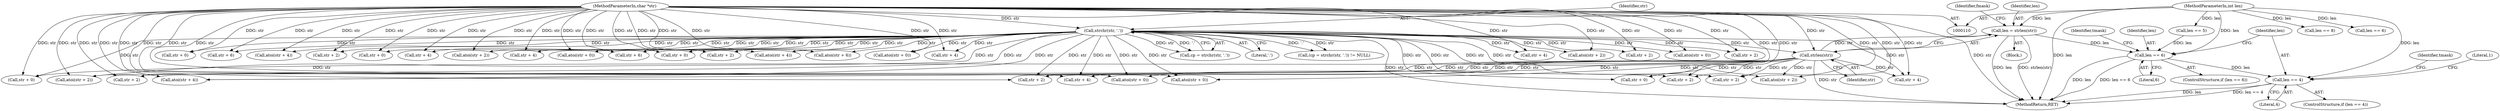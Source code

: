 digraph "0_postgres_4318daecc959886d001a6e79c6ea853e8b1dfb4b_0@API" {
"1000171" [label="(Call,len = strlen(str))"];
"1000173" [label="(Call,strlen(str))"];
"1000124" [label="(Call,strchr(str, '.'))"];
"1000112" [label="(MethodParameterIn,char *str)"];
"1000111" [label="(MethodParameterIn,int len)"];
"1000333" [label="(Call,len == 6)"];
"1000381" [label="(Call,len == 4)"];
"1000365" [label="(Call,str + 2)"];
"1000184" [label="(Call,len == 8)"];
"1000382" [label="(Identifier,len)"];
"1000111" [label="(MethodParameterIn,int len)"];
"1000125" [label="(Identifier,str)"];
"1000244" [label="(Call,atoi(str + 4))"];
"1000359" [label="(Call,atoi(str + 2))"];
"1000302" [label="(Call,str + 2)"];
"1000421" [label="(MethodReturn,RET)"];
"1000315" [label="(Call,atoi(str + 0))"];
"1000232" [label="(Call,len == 6)"];
"1000197" [label="(Call,str + 6)"];
"1000264" [label="(Call,str + 2)"];
"1000332" [label="(ControlStructure,if (len == 6))"];
"1000333" [label="(Call,len == 6)"];
"1000297" [label="(Call,str + 2)"];
"1000196" [label="(Call,atoi(str + 6))"];
"1000225" [label="(Call,str + 0)"];
"1000380" [label="(ControlStructure,if (len == 4))"];
"1000174" [label="(Identifier,str)"];
"1000413" [label="(Call,str + 0)"];
"1000124" [label="(Call,strchr(str, '.'))"];
"1000284" [label="(Call,len == 5)"];
"1000258" [label="(Call,atoi(str + 2))"];
"1000328" [label="(Identifier,fmask)"];
"1000173" [label="(Call,strlen(str))"];
"1000387" [label="(Identifier,tmask)"];
"1000346" [label="(Call,str + 4)"];
"1000398" [label="(Call,atoi(str + 2))"];
"1000211" [label="(Call,str + 4)"];
"1000345" [label="(Call,atoi(str + 4))"];
"1000112" [label="(MethodParameterIn,char *str)"];
"1000272" [label="(Call,atoi(str + 0))"];
"1000216" [label="(Call,str + 4)"];
"1000383" [label="(Literal,4)"];
"1000128" [label="(Block,)"];
"1000224" [label="(Call,atoi(str + 0))"];
"1000172" [label="(Identifier,len)"];
"1000259" [label="(Call,str + 2)"];
"1000335" [label="(Literal,6)"];
"1000339" [label="(Identifier,tmask)"];
"1000210" [label="(Call,atoi(str + 4))"];
"1000273" [label="(Call,str + 0)"];
"1000334" [label="(Identifier,len)"];
"1000360" [label="(Call,str + 2)"];
"1000404" [label="(Call,str + 2)"];
"1000381" [label="(Call,len == 4)"];
"1000245" [label="(Call,str + 4)"];
"1000296" [label="(Call,atoi(str + 2))"];
"1000351" [label="(Call,str + 4)"];
"1000250" [label="(Call,str + 4)"];
"1000171" [label="(Call,len = strlen(str))"];
"1000122" [label="(Call,cp = strchr(str, '.'))"];
"1000202" [label="(Call,str + 6)"];
"1000316" [label="(Call,str + 0)"];
"1000412" [label="(Call,atoi(str + 0))"];
"1000373" [label="(Call,atoi(str + 0))"];
"1000399" [label="(Call,str + 2)"];
"1000126" [label="(Literal,'.')"];
"1000374" [label="(Call,str + 0)"];
"1000121" [label="(Call,(cp = strchr(str, '.')) != NULL)"];
"1000420" [label="(Literal,1)"];
"1000171" -> "1000128"  [label="AST: "];
"1000171" -> "1000173"  [label="CFG: "];
"1000172" -> "1000171"  [label="AST: "];
"1000173" -> "1000171"  [label="AST: "];
"1000328" -> "1000171"  [label="CFG: "];
"1000171" -> "1000421"  [label="DDG: len"];
"1000171" -> "1000421"  [label="DDG: strlen(str)"];
"1000173" -> "1000171"  [label="DDG: str"];
"1000111" -> "1000171"  [label="DDG: len"];
"1000171" -> "1000333"  [label="DDG: len"];
"1000173" -> "1000174"  [label="CFG: "];
"1000174" -> "1000173"  [label="AST: "];
"1000173" -> "1000421"  [label="DDG: str"];
"1000124" -> "1000173"  [label="DDG: str"];
"1000112" -> "1000173"  [label="DDG: str"];
"1000173" -> "1000345"  [label="DDG: str"];
"1000173" -> "1000346"  [label="DDG: str"];
"1000173" -> "1000351"  [label="DDG: str"];
"1000173" -> "1000359"  [label="DDG: str"];
"1000173" -> "1000360"  [label="DDG: str"];
"1000173" -> "1000365"  [label="DDG: str"];
"1000173" -> "1000373"  [label="DDG: str"];
"1000173" -> "1000374"  [label="DDG: str"];
"1000173" -> "1000398"  [label="DDG: str"];
"1000173" -> "1000399"  [label="DDG: str"];
"1000173" -> "1000404"  [label="DDG: str"];
"1000173" -> "1000412"  [label="DDG: str"];
"1000173" -> "1000413"  [label="DDG: str"];
"1000124" -> "1000122"  [label="AST: "];
"1000124" -> "1000126"  [label="CFG: "];
"1000125" -> "1000124"  [label="AST: "];
"1000126" -> "1000124"  [label="AST: "];
"1000122" -> "1000124"  [label="CFG: "];
"1000124" -> "1000421"  [label="DDG: str"];
"1000124" -> "1000121"  [label="DDG: str"];
"1000124" -> "1000121"  [label="DDG: '.'"];
"1000124" -> "1000122"  [label="DDG: str"];
"1000124" -> "1000122"  [label="DDG: '.'"];
"1000112" -> "1000124"  [label="DDG: str"];
"1000124" -> "1000196"  [label="DDG: str"];
"1000124" -> "1000197"  [label="DDG: str"];
"1000124" -> "1000202"  [label="DDG: str"];
"1000124" -> "1000210"  [label="DDG: str"];
"1000124" -> "1000211"  [label="DDG: str"];
"1000124" -> "1000216"  [label="DDG: str"];
"1000124" -> "1000224"  [label="DDG: str"];
"1000124" -> "1000225"  [label="DDG: str"];
"1000124" -> "1000244"  [label="DDG: str"];
"1000124" -> "1000245"  [label="DDG: str"];
"1000124" -> "1000250"  [label="DDG: str"];
"1000124" -> "1000258"  [label="DDG: str"];
"1000124" -> "1000259"  [label="DDG: str"];
"1000124" -> "1000264"  [label="DDG: str"];
"1000124" -> "1000272"  [label="DDG: str"];
"1000124" -> "1000273"  [label="DDG: str"];
"1000124" -> "1000296"  [label="DDG: str"];
"1000124" -> "1000297"  [label="DDG: str"];
"1000124" -> "1000302"  [label="DDG: str"];
"1000124" -> "1000315"  [label="DDG: str"];
"1000124" -> "1000316"  [label="DDG: str"];
"1000124" -> "1000345"  [label="DDG: str"];
"1000124" -> "1000346"  [label="DDG: str"];
"1000124" -> "1000351"  [label="DDG: str"];
"1000124" -> "1000359"  [label="DDG: str"];
"1000124" -> "1000360"  [label="DDG: str"];
"1000124" -> "1000365"  [label="DDG: str"];
"1000124" -> "1000373"  [label="DDG: str"];
"1000124" -> "1000374"  [label="DDG: str"];
"1000124" -> "1000398"  [label="DDG: str"];
"1000124" -> "1000399"  [label="DDG: str"];
"1000124" -> "1000404"  [label="DDG: str"];
"1000124" -> "1000412"  [label="DDG: str"];
"1000124" -> "1000413"  [label="DDG: str"];
"1000112" -> "1000110"  [label="AST: "];
"1000112" -> "1000421"  [label="DDG: str"];
"1000112" -> "1000196"  [label="DDG: str"];
"1000112" -> "1000197"  [label="DDG: str"];
"1000112" -> "1000202"  [label="DDG: str"];
"1000112" -> "1000210"  [label="DDG: str"];
"1000112" -> "1000211"  [label="DDG: str"];
"1000112" -> "1000216"  [label="DDG: str"];
"1000112" -> "1000224"  [label="DDG: str"];
"1000112" -> "1000225"  [label="DDG: str"];
"1000112" -> "1000244"  [label="DDG: str"];
"1000112" -> "1000245"  [label="DDG: str"];
"1000112" -> "1000250"  [label="DDG: str"];
"1000112" -> "1000258"  [label="DDG: str"];
"1000112" -> "1000259"  [label="DDG: str"];
"1000112" -> "1000264"  [label="DDG: str"];
"1000112" -> "1000272"  [label="DDG: str"];
"1000112" -> "1000273"  [label="DDG: str"];
"1000112" -> "1000296"  [label="DDG: str"];
"1000112" -> "1000297"  [label="DDG: str"];
"1000112" -> "1000302"  [label="DDG: str"];
"1000112" -> "1000315"  [label="DDG: str"];
"1000112" -> "1000316"  [label="DDG: str"];
"1000112" -> "1000345"  [label="DDG: str"];
"1000112" -> "1000346"  [label="DDG: str"];
"1000112" -> "1000351"  [label="DDG: str"];
"1000112" -> "1000359"  [label="DDG: str"];
"1000112" -> "1000360"  [label="DDG: str"];
"1000112" -> "1000365"  [label="DDG: str"];
"1000112" -> "1000373"  [label="DDG: str"];
"1000112" -> "1000374"  [label="DDG: str"];
"1000112" -> "1000398"  [label="DDG: str"];
"1000112" -> "1000399"  [label="DDG: str"];
"1000112" -> "1000404"  [label="DDG: str"];
"1000112" -> "1000412"  [label="DDG: str"];
"1000112" -> "1000413"  [label="DDG: str"];
"1000111" -> "1000110"  [label="AST: "];
"1000111" -> "1000421"  [label="DDG: len"];
"1000111" -> "1000184"  [label="DDG: len"];
"1000111" -> "1000232"  [label="DDG: len"];
"1000111" -> "1000284"  [label="DDG: len"];
"1000111" -> "1000333"  [label="DDG: len"];
"1000111" -> "1000381"  [label="DDG: len"];
"1000333" -> "1000332"  [label="AST: "];
"1000333" -> "1000335"  [label="CFG: "];
"1000334" -> "1000333"  [label="AST: "];
"1000335" -> "1000333"  [label="AST: "];
"1000339" -> "1000333"  [label="CFG: "];
"1000382" -> "1000333"  [label="CFG: "];
"1000333" -> "1000421"  [label="DDG: len"];
"1000333" -> "1000421"  [label="DDG: len == 6"];
"1000284" -> "1000333"  [label="DDG: len"];
"1000333" -> "1000381"  [label="DDG: len"];
"1000381" -> "1000380"  [label="AST: "];
"1000381" -> "1000383"  [label="CFG: "];
"1000382" -> "1000381"  [label="AST: "];
"1000383" -> "1000381"  [label="AST: "];
"1000387" -> "1000381"  [label="CFG: "];
"1000420" -> "1000381"  [label="CFG: "];
"1000381" -> "1000421"  [label="DDG: len"];
"1000381" -> "1000421"  [label="DDG: len == 4"];
}
